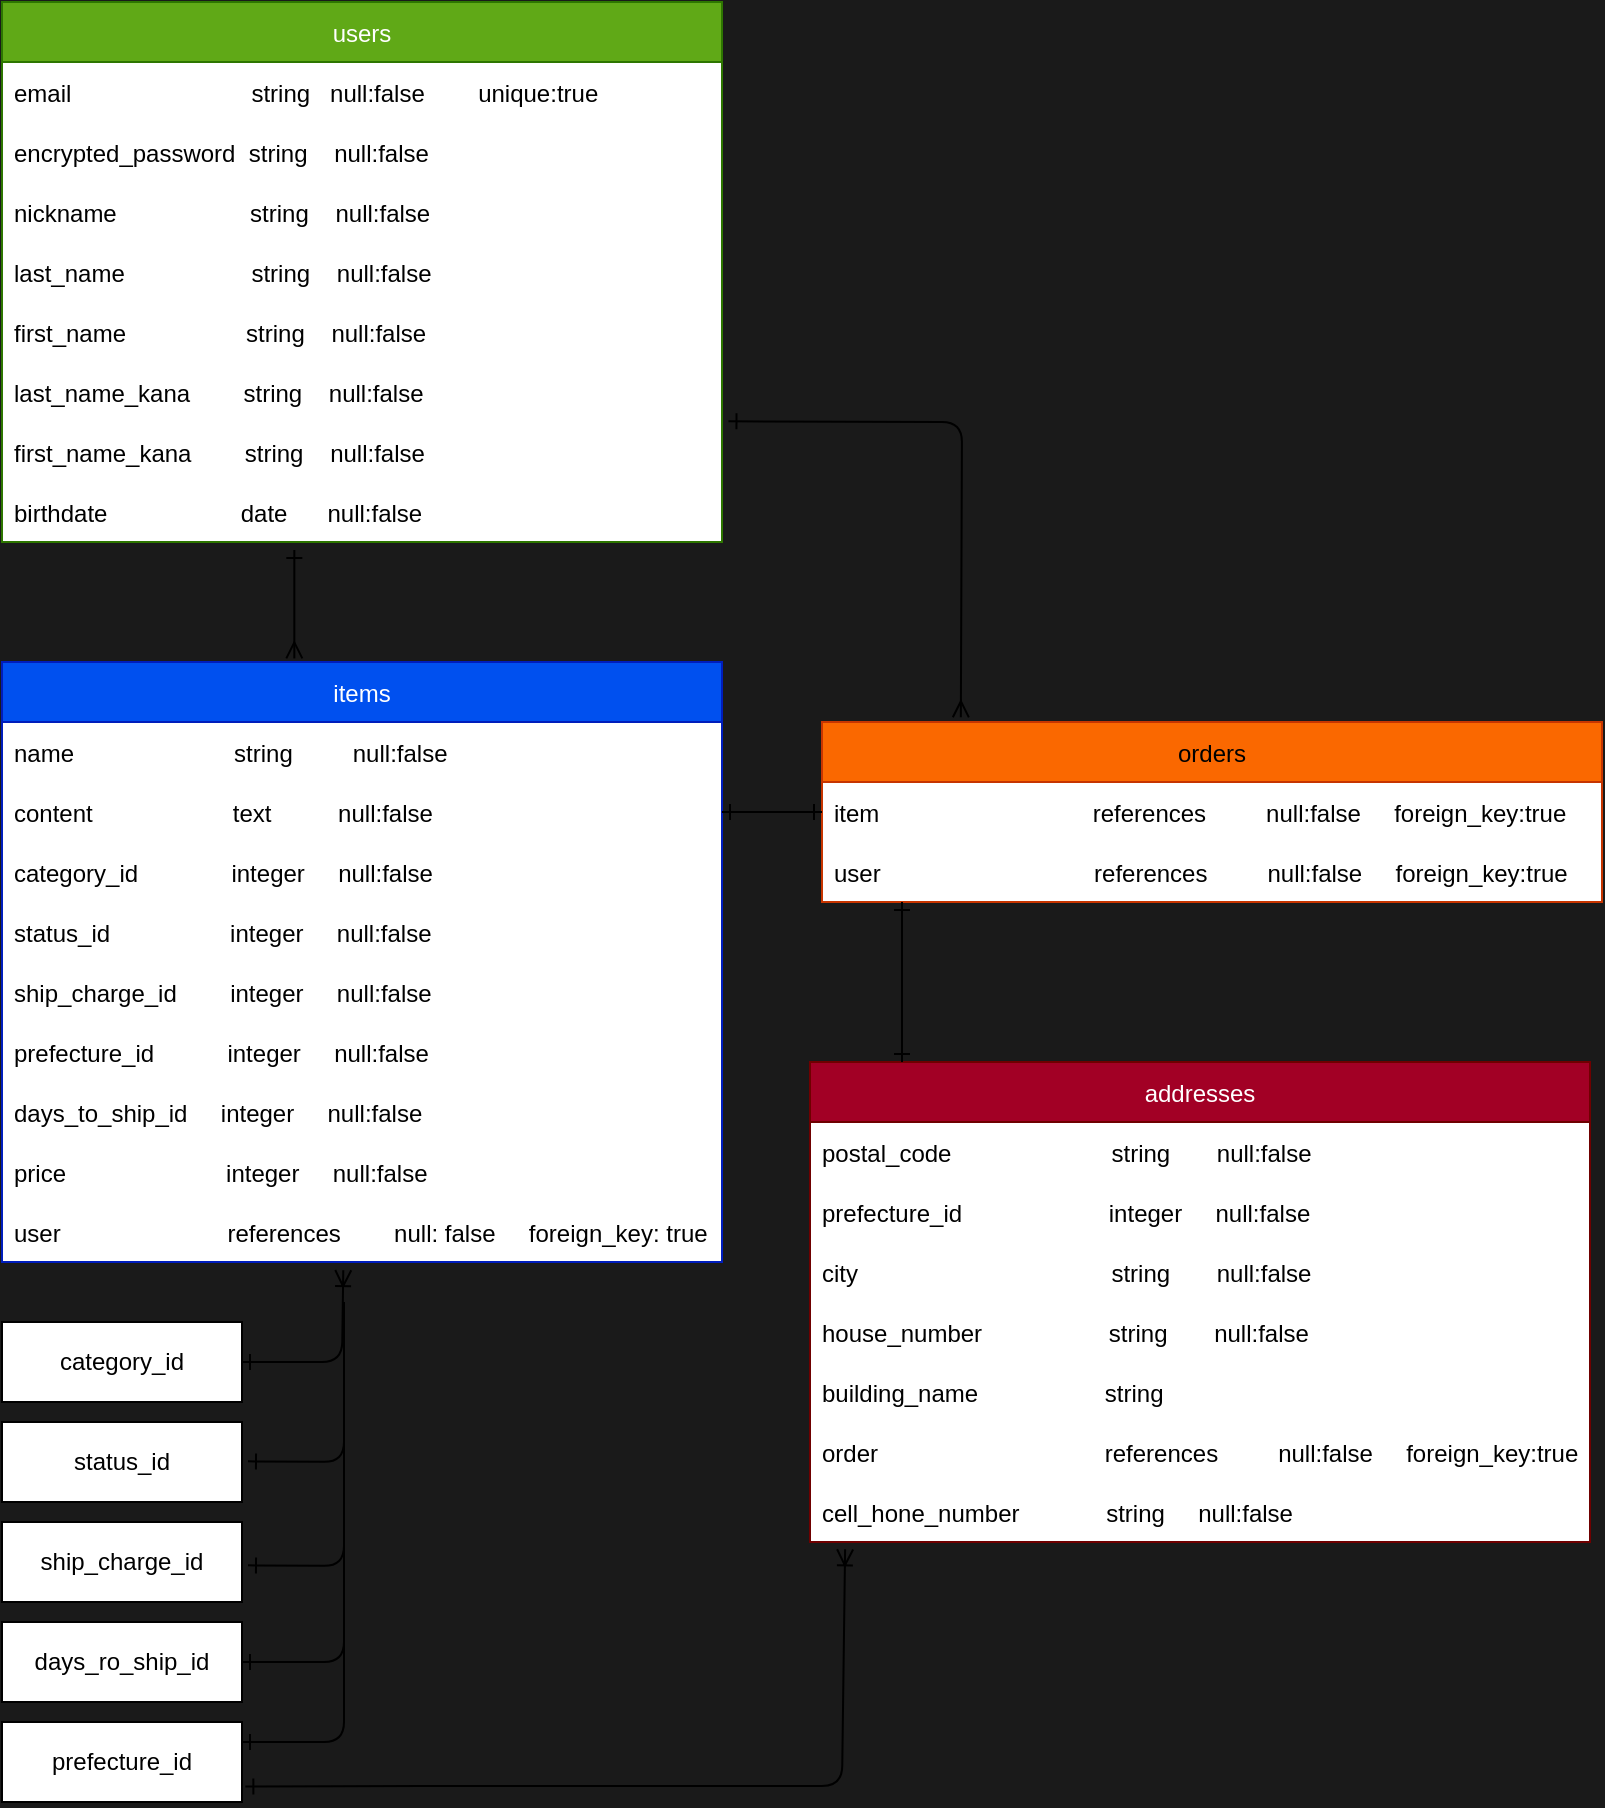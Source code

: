 <mxfile>
    <diagram id="trtmeaPxZukjUR-kdYat" name="ページ1">
        <mxGraphModel dx="1064" dy="1035" grid="0" gridSize="10" guides="1" tooltips="1" connect="0" arrows="1" fold="1" page="0" pageScale="1" pageWidth="827" pageHeight="1169" background="#1A1A1A" math="0" shadow="0">
            <root>
                <mxCell id="0"/>
                <mxCell id="1" parent="0"/>
                <mxCell id="3" value="users" style="swimlane;fontStyle=0;childLayout=stackLayout;horizontal=1;startSize=30;horizontalStack=0;resizeParent=1;resizeParentMax=0;resizeLast=0;collapsible=1;marginBottom=0;glass=0;swimlaneLine=1;rounded=0;shadow=0;strokeColor=#2D7600;fillColor=#60a917;swimlaneFillColor=default;fontColor=#ffffff;" parent="1" vertex="1">
                    <mxGeometry x="10" y="70" width="360" height="270" as="geometry">
                        <mxRectangle x="10" y="10" width="60" height="30" as="alternateBounds"/>
                    </mxGeometry>
                </mxCell>
                <mxCell id="5" value="email                           string   null:false        unique:true" style="text;strokeColor=none;fillColor=none;align=left;verticalAlign=middle;spacingLeft=4;spacingRight=4;overflow=hidden;points=[[0,0.5],[1,0.5]];portConstraint=eastwest;rotatable=0;" parent="3" vertex="1">
                    <mxGeometry y="30" width="360" height="30" as="geometry"/>
                </mxCell>
                <mxCell id="6" value="encrypted_password  string    null:false" style="text;strokeColor=none;fillColor=none;align=left;verticalAlign=middle;spacingLeft=4;spacingRight=4;overflow=hidden;points=[[0,0.5],[1,0.5]];portConstraint=eastwest;rotatable=0;" parent="3" vertex="1">
                    <mxGeometry y="60" width="360" height="30" as="geometry"/>
                </mxCell>
                <mxCell id="4" value="nickname                    string    null:false" style="text;strokeColor=none;fillColor=none;align=left;verticalAlign=middle;spacingLeft=4;spacingRight=4;overflow=hidden;points=[[0,0.5],[1,0.5]];portConstraint=eastwest;rotatable=0;" parent="3" vertex="1">
                    <mxGeometry y="90" width="360" height="30" as="geometry"/>
                </mxCell>
                <mxCell id="11" value="last_name                   string    null:false" style="text;strokeColor=none;fillColor=none;align=left;verticalAlign=middle;spacingLeft=4;spacingRight=4;overflow=hidden;points=[[0,0.5],[1,0.5]];portConstraint=eastwest;rotatable=0;" parent="3" vertex="1">
                    <mxGeometry y="120" width="360" height="30" as="geometry"/>
                </mxCell>
                <mxCell id="10" value="first_name                  string    null:false" style="text;strokeColor=none;fillColor=none;align=left;verticalAlign=middle;spacingLeft=4;spacingRight=4;overflow=hidden;points=[[0,0.5],[1,0.5]];portConstraint=eastwest;rotatable=0;" parent="3" vertex="1">
                    <mxGeometry y="150" width="360" height="30" as="geometry"/>
                </mxCell>
                <mxCell id="9" value="last_name_kana        string    null:false" style="text;strokeColor=none;fillColor=none;align=left;verticalAlign=middle;spacingLeft=4;spacingRight=4;overflow=hidden;points=[[0,0.5],[1,0.5]];portConstraint=eastwest;rotatable=0;" parent="3" vertex="1">
                    <mxGeometry y="180" width="360" height="30" as="geometry"/>
                </mxCell>
                <mxCell id="8" value="first_name_kana        string    null:false" style="text;strokeColor=none;fillColor=none;align=left;verticalAlign=middle;spacingLeft=4;spacingRight=4;overflow=hidden;points=[[0,0.5],[1,0.5]];portConstraint=eastwest;rotatable=0;" parent="3" vertex="1">
                    <mxGeometry y="210" width="360" height="30" as="geometry"/>
                </mxCell>
                <mxCell id="7" value="birthdate                    date      null:false" style="text;strokeColor=none;fillColor=none;align=left;verticalAlign=middle;spacingLeft=4;spacingRight=4;overflow=hidden;points=[[0,0.5],[1,0.5]];portConstraint=eastwest;rotatable=0;" parent="3" vertex="1">
                    <mxGeometry y="240" width="360" height="30" as="geometry"/>
                </mxCell>
                <mxCell id="14" value="items" style="swimlane;fontStyle=0;childLayout=stackLayout;horizontal=1;startSize=30;horizontalStack=0;resizeParent=1;resizeParentMax=0;resizeLast=0;collapsible=1;marginBottom=0;fillColor=#0050ef;fontColor=#ffffff;strokeColor=#001DBC;swimlaneFillColor=default;" parent="1" vertex="1">
                    <mxGeometry x="10" y="400" width="360" height="300" as="geometry"/>
                </mxCell>
                <mxCell id="17" value="name                        string         null:false" style="text;strokeColor=none;fillColor=none;align=left;verticalAlign=middle;spacingLeft=4;spacingRight=4;overflow=hidden;points=[[0,0.5],[1,0.5]];portConstraint=eastwest;rotatable=0;" parent="14" vertex="1">
                    <mxGeometry y="30" width="360" height="30" as="geometry"/>
                </mxCell>
                <mxCell id="24" value="content                     text            null:false" style="text;strokeColor=none;fillColor=none;align=left;verticalAlign=middle;spacingLeft=4;spacingRight=4;overflow=hidden;points=[[0,0.5],[1,0.5]];portConstraint=eastwest;rotatable=0;" parent="14" vertex="1">
                    <mxGeometry y="60" width="360" height="30" as="geometry"/>
                </mxCell>
                <mxCell id="23" value="category_id              integer     null:false" style="text;strokeColor=none;fillColor=none;align=left;verticalAlign=middle;spacingLeft=4;spacingRight=4;overflow=hidden;points=[[0,0.5],[1,0.5]];portConstraint=eastwest;rotatable=0;" parent="14" vertex="1">
                    <mxGeometry y="90" width="360" height="30" as="geometry"/>
                </mxCell>
                <mxCell id="22" value="status_id                  integer     null:false" style="text;strokeColor=none;fillColor=none;align=left;verticalAlign=middle;spacingLeft=4;spacingRight=4;overflow=hidden;points=[[0,0.5],[1,0.5]];portConstraint=eastwest;rotatable=0;" parent="14" vertex="1">
                    <mxGeometry y="120" width="360" height="30" as="geometry"/>
                </mxCell>
                <mxCell id="21" value="ship_charge_id        integer     null:false" style="text;strokeColor=none;fillColor=none;align=left;verticalAlign=middle;spacingLeft=4;spacingRight=4;overflow=hidden;points=[[0,0.5],[1,0.5]];portConstraint=eastwest;rotatable=0;" parent="14" vertex="1">
                    <mxGeometry y="150" width="360" height="30" as="geometry"/>
                </mxCell>
                <mxCell id="20" value="prefecture_id           integer     null:false" style="text;strokeColor=none;fillColor=none;align=left;verticalAlign=middle;spacingLeft=4;spacingRight=4;overflow=hidden;points=[[0,0.5],[1,0.5]];portConstraint=eastwest;rotatable=0;" parent="14" vertex="1">
                    <mxGeometry y="180" width="360" height="30" as="geometry"/>
                </mxCell>
                <mxCell id="19" value="days_to_ship_id     integer     null:false" style="text;strokeColor=none;fillColor=none;align=left;verticalAlign=middle;spacingLeft=4;spacingRight=4;overflow=hidden;points=[[0,0.5],[1,0.5]];portConstraint=eastwest;rotatable=0;" parent="14" vertex="1">
                    <mxGeometry y="210" width="360" height="30" as="geometry"/>
                </mxCell>
                <mxCell id="18" value="price                        integer     null:false" style="text;strokeColor=none;fillColor=none;align=left;verticalAlign=middle;spacingLeft=4;spacingRight=4;overflow=hidden;points=[[0,0.5],[1,0.5]];portConstraint=eastwest;rotatable=0;fontStyle=0" parent="14" vertex="1">
                    <mxGeometry y="240" width="360" height="30" as="geometry"/>
                </mxCell>
                <mxCell id="25" value="user                         references        null: false     foreign_key: true" style="text;strokeColor=none;fillColor=none;align=left;verticalAlign=middle;spacingLeft=4;spacingRight=4;overflow=hidden;points=[[0,0.5],[1,0.5]];portConstraint=eastwest;rotatable=0;fontStyle=0" parent="14" vertex="1">
                    <mxGeometry y="270" width="360" height="30" as="geometry"/>
                </mxCell>
                <mxCell id="26" value="addresses" style="swimlane;fontStyle=0;childLayout=stackLayout;horizontal=1;startSize=30;horizontalStack=0;resizeParent=1;resizeParentMax=0;resizeLast=0;collapsible=1;marginBottom=0;strokeColor=#6F0000;fillColor=#a20025;fontColor=#ffffff;swimlaneFillColor=default;perimeterSpacing=0;" parent="1" vertex="1">
                    <mxGeometry x="414" y="600" width="390" height="240" as="geometry"/>
                </mxCell>
                <mxCell id="28" value="postal_code                        string       null:false" style="text;strokeColor=none;fillColor=none;align=left;verticalAlign=middle;spacingLeft=4;spacingRight=4;overflow=hidden;points=[[0,0.5],[1,0.5]];portConstraint=eastwest;rotatable=0;perimeterSpacing=0;strokeWidth=1;" parent="26" vertex="1">
                    <mxGeometry y="30" width="390" height="30" as="geometry"/>
                </mxCell>
                <mxCell id="29" value="prefecture_id                      integer     null:false" style="text;strokeColor=none;fillColor=none;align=left;verticalAlign=middle;spacingLeft=4;spacingRight=4;overflow=hidden;points=[[0,0.5],[1,0.5]];portConstraint=eastwest;rotatable=0;" parent="26" vertex="1">
                    <mxGeometry y="60" width="390" height="30" as="geometry"/>
                </mxCell>
                <mxCell id="33" value="city                                      string       null:false" style="text;strokeColor=none;fillColor=none;align=left;verticalAlign=middle;spacingLeft=4;spacingRight=4;overflow=hidden;points=[[0,0.5],[1,0.5]];portConstraint=eastwest;rotatable=0;" parent="26" vertex="1">
                    <mxGeometry y="90" width="390" height="30" as="geometry"/>
                </mxCell>
                <mxCell id="32" value="house_number                   string       null:false" style="text;strokeColor=none;fillColor=none;align=left;verticalAlign=middle;spacingLeft=4;spacingRight=4;overflow=hidden;points=[[0,0.5],[1,0.5]];portConstraint=eastwest;rotatable=0;" parent="26" vertex="1">
                    <mxGeometry y="120" width="390" height="30" as="geometry"/>
                </mxCell>
                <mxCell id="31" value="building_name                   string  " style="text;strokeColor=none;fillColor=none;align=left;verticalAlign=middle;spacingLeft=4;spacingRight=4;overflow=hidden;points=[[0,0.5],[1,0.5]];portConstraint=eastwest;rotatable=0;" parent="26" vertex="1">
                    <mxGeometry y="150" width="390" height="30" as="geometry"/>
                </mxCell>
                <mxCell id="44" value="order                                  references         null:false     foreign_key:true" style="text;strokeColor=none;fillColor=none;align=left;verticalAlign=middle;spacingLeft=4;spacingRight=4;overflow=hidden;points=[[0,0.5],[1,0.5]];portConstraint=eastwest;rotatable=0;" vertex="1" parent="26">
                    <mxGeometry y="180" width="390" height="30" as="geometry"/>
                </mxCell>
                <mxCell id="30" value="cell_hone_number             string     null:false" style="text;strokeColor=none;fillColor=none;align=left;verticalAlign=middle;spacingLeft=4;spacingRight=4;overflow=hidden;points=[[0,0.5],[1,0.5]];portConstraint=eastwest;rotatable=0;" parent="26" vertex="1">
                    <mxGeometry y="210" width="390" height="30" as="geometry"/>
                </mxCell>
                <mxCell id="35" style="html=1;exitX=1;exitY=0.5;exitDx=0;exitDy=0;entryX=0;entryY=0.5;entryDx=0;entryDy=0;endArrow=ERone;endFill=0;strokeColor=none;startArrow=ERone;startFill=0;" parent="1" source="17" target="29" edge="1">
                    <mxGeometry relative="1" as="geometry"/>
                </mxCell>
                <mxCell id="38" style="edgeStyle=none;html=1;exitX=0.406;exitY=1.133;exitDx=0;exitDy=0;entryX=0.406;entryY=-0.006;entryDx=0;entryDy=0;startArrow=ERone;startFill=0;endArrow=ERmany;endFill=0;entryPerimeter=0;exitPerimeter=0;" parent="1" target="14" edge="1">
                    <mxGeometry relative="1" as="geometry">
                        <Array as="points"/>
                        <mxPoint x="156.16" y="343.99" as="sourcePoint"/>
                    </mxGeometry>
                </mxCell>
                <mxCell id="40" value="orders" style="swimlane;fontStyle=0;childLayout=stackLayout;horizontal=1;startSize=30;horizontalStack=0;resizeParent=1;resizeParentMax=0;resizeLast=0;collapsible=1;marginBottom=0;fillColor=#fa6800;fontColor=#000000;strokeColor=#C73500;swimlaneFillColor=default;" vertex="1" parent="1">
                    <mxGeometry x="420" y="430" width="390" height="90" as="geometry"/>
                </mxCell>
                <mxCell id="41" value="item                                references         null:false     foreign_key:true " style="text;strokeColor=none;fillColor=none;align=left;verticalAlign=middle;spacingLeft=4;spacingRight=4;overflow=hidden;points=[[0,0.5],[1,0.5]];portConstraint=eastwest;rotatable=0;" vertex="1" parent="40">
                    <mxGeometry y="30" width="390" height="30" as="geometry"/>
                </mxCell>
                <mxCell id="47" value="user                                references         null:false     foreign_key:true " style="text;strokeColor=none;fillColor=none;align=left;verticalAlign=middle;spacingLeft=4;spacingRight=4;overflow=hidden;points=[[0,0.5],[1,0.5]];portConstraint=eastwest;rotatable=0;" vertex="1" parent="40">
                    <mxGeometry y="60" width="390" height="30" as="geometry"/>
                </mxCell>
                <mxCell id="48" style="edgeStyle=none;html=1;endArrow=ERone;endFill=0;startArrow=ERone;startFill=0;" edge="1" parent="40">
                    <mxGeometry relative="1" as="geometry">
                        <mxPoint x="40" y="170" as="sourcePoint"/>
                        <mxPoint x="40" y="90" as="targetPoint"/>
                    </mxGeometry>
                </mxCell>
                <mxCell id="45" style="edgeStyle=none;html=1;exitX=1;exitY=0.5;exitDx=0;exitDy=0;entryX=0;entryY=0.5;entryDx=0;entryDy=0;endArrow=ERone;endFill=0;startArrow=ERone;startFill=0;" edge="1" parent="1" source="24">
                    <mxGeometry relative="1" as="geometry">
                        <mxPoint x="420" y="475" as="targetPoint"/>
                    </mxGeometry>
                </mxCell>
                <mxCell id="49" style="edgeStyle=none;html=1;exitX=1.009;exitY=-0.011;exitDx=0;exitDy=0;startArrow=ERone;startFill=0;endArrow=ERmany;endFill=0;exitPerimeter=0;entryX=0.178;entryY=-0.026;entryDx=0;entryDy=0;entryPerimeter=0;" edge="1" parent="1" source="8" target="40">
                    <mxGeometry relative="1" as="geometry">
                        <Array as="points">
                            <mxPoint x="490" y="280"/>
                        </Array>
                        <mxPoint x="166.16" y="353.99" as="sourcePoint"/>
                        <mxPoint x="440" y="400" as="targetPoint"/>
                    </mxGeometry>
                </mxCell>
                <mxCell id="55" style="edgeStyle=none;html=1;exitX=1;exitY=0.5;exitDx=0;exitDy=0;startArrow=ERone;startFill=0;endArrow=ERoneToMany;endFill=0;entryX=0.474;entryY=1.136;entryDx=0;entryDy=0;entryPerimeter=0;" edge="1" parent="1" source="50" target="25">
                    <mxGeometry relative="1" as="geometry">
                        <mxPoint x="210" y="750" as="targetPoint"/>
                        <Array as="points">
                            <mxPoint x="180" y="750"/>
                        </Array>
                    </mxGeometry>
                </mxCell>
                <mxCell id="50" value="category_id" style="rounded=0;whiteSpace=wrap;html=1;" vertex="1" parent="1">
                    <mxGeometry x="10" y="730" width="120" height="40" as="geometry"/>
                </mxCell>
                <mxCell id="51" value="status_id" style="rounded=0;whiteSpace=wrap;html=1;" vertex="1" parent="1">
                    <mxGeometry x="10" y="780" width="120" height="40" as="geometry"/>
                </mxCell>
                <mxCell id="52" value="ship_charge_id" style="rounded=0;whiteSpace=wrap;html=1;" vertex="1" parent="1">
                    <mxGeometry x="10" y="830" width="120" height="40" as="geometry"/>
                </mxCell>
                <mxCell id="53" value="days_ro_ship_id" style="rounded=0;whiteSpace=wrap;html=1;" vertex="1" parent="1">
                    <mxGeometry x="10" y="880" width="120" height="40" as="geometry"/>
                </mxCell>
                <mxCell id="54" value="prefecture_id" style="rounded=0;whiteSpace=wrap;html=1;" vertex="1" parent="1">
                    <mxGeometry x="10" y="930" width="120" height="40" as="geometry"/>
                </mxCell>
                <mxCell id="56" style="edgeStyle=none;html=1;exitX=1.025;exitY=0.492;exitDx=0;exitDy=0;startArrow=ERone;startFill=0;endArrow=none;endFill=0;exitPerimeter=0;" edge="1" parent="1" source="51">
                    <mxGeometry relative="1" as="geometry">
                        <mxPoint x="181" y="720" as="targetPoint"/>
                        <mxPoint x="130" y="810" as="sourcePoint"/>
                        <Array as="points">
                            <mxPoint x="181" y="800"/>
                        </Array>
                    </mxGeometry>
                </mxCell>
                <mxCell id="57" style="edgeStyle=none;html=1;exitX=1.025;exitY=0.542;exitDx=0;exitDy=0;startArrow=ERone;startFill=0;endArrow=none;endFill=0;exitPerimeter=0;" edge="1" parent="1" source="52">
                    <mxGeometry relative="1" as="geometry">
                        <mxPoint x="181" y="740" as="targetPoint"/>
                        <mxPoint x="130" y="860" as="sourcePoint"/>
                        <Array as="points">
                            <mxPoint x="181" y="852"/>
                        </Array>
                    </mxGeometry>
                </mxCell>
                <mxCell id="58" style="edgeStyle=none;html=1;exitX=1;exitY=0.5;exitDx=0;exitDy=0;startArrow=ERone;startFill=0;endArrow=none;endFill=0;" edge="1" parent="1">
                    <mxGeometry relative="1" as="geometry">
                        <mxPoint x="181" y="780" as="targetPoint"/>
                        <mxPoint x="130" y="900" as="sourcePoint"/>
                        <Array as="points">
                            <mxPoint x="150" y="900"/>
                            <mxPoint x="181" y="900"/>
                        </Array>
                    </mxGeometry>
                </mxCell>
                <mxCell id="59" style="edgeStyle=none;html=1;exitX=1;exitY=0.5;exitDx=0;exitDy=0;startArrow=ERone;startFill=0;endArrow=none;endFill=0;" edge="1" parent="1">
                    <mxGeometry relative="1" as="geometry">
                        <mxPoint x="181" y="820" as="targetPoint"/>
                        <mxPoint x="130" y="940" as="sourcePoint"/>
                        <Array as="points">
                            <mxPoint x="150" y="940"/>
                            <mxPoint x="181" y="940"/>
                        </Array>
                    </mxGeometry>
                </mxCell>
                <mxCell id="60" style="edgeStyle=none;html=1;exitX=1.014;exitY=0.807;exitDx=0;exitDy=0;startArrow=ERone;startFill=0;endArrow=ERoneToMany;endFill=0;exitPerimeter=0;entryX=0.045;entryY=1.122;entryDx=0;entryDy=0;entryPerimeter=0;" edge="1" parent="1" source="54" target="30">
                    <mxGeometry relative="1" as="geometry">
                        <mxPoint x="480" y="962" as="targetPoint"/>
                        <mxPoint x="140" y="760" as="sourcePoint"/>
                        <Array as="points">
                            <mxPoint x="230" y="962"/>
                            <mxPoint x="430" y="962"/>
                        </Array>
                    </mxGeometry>
                </mxCell>
            </root>
        </mxGraphModel>
    </diagram>
</mxfile>